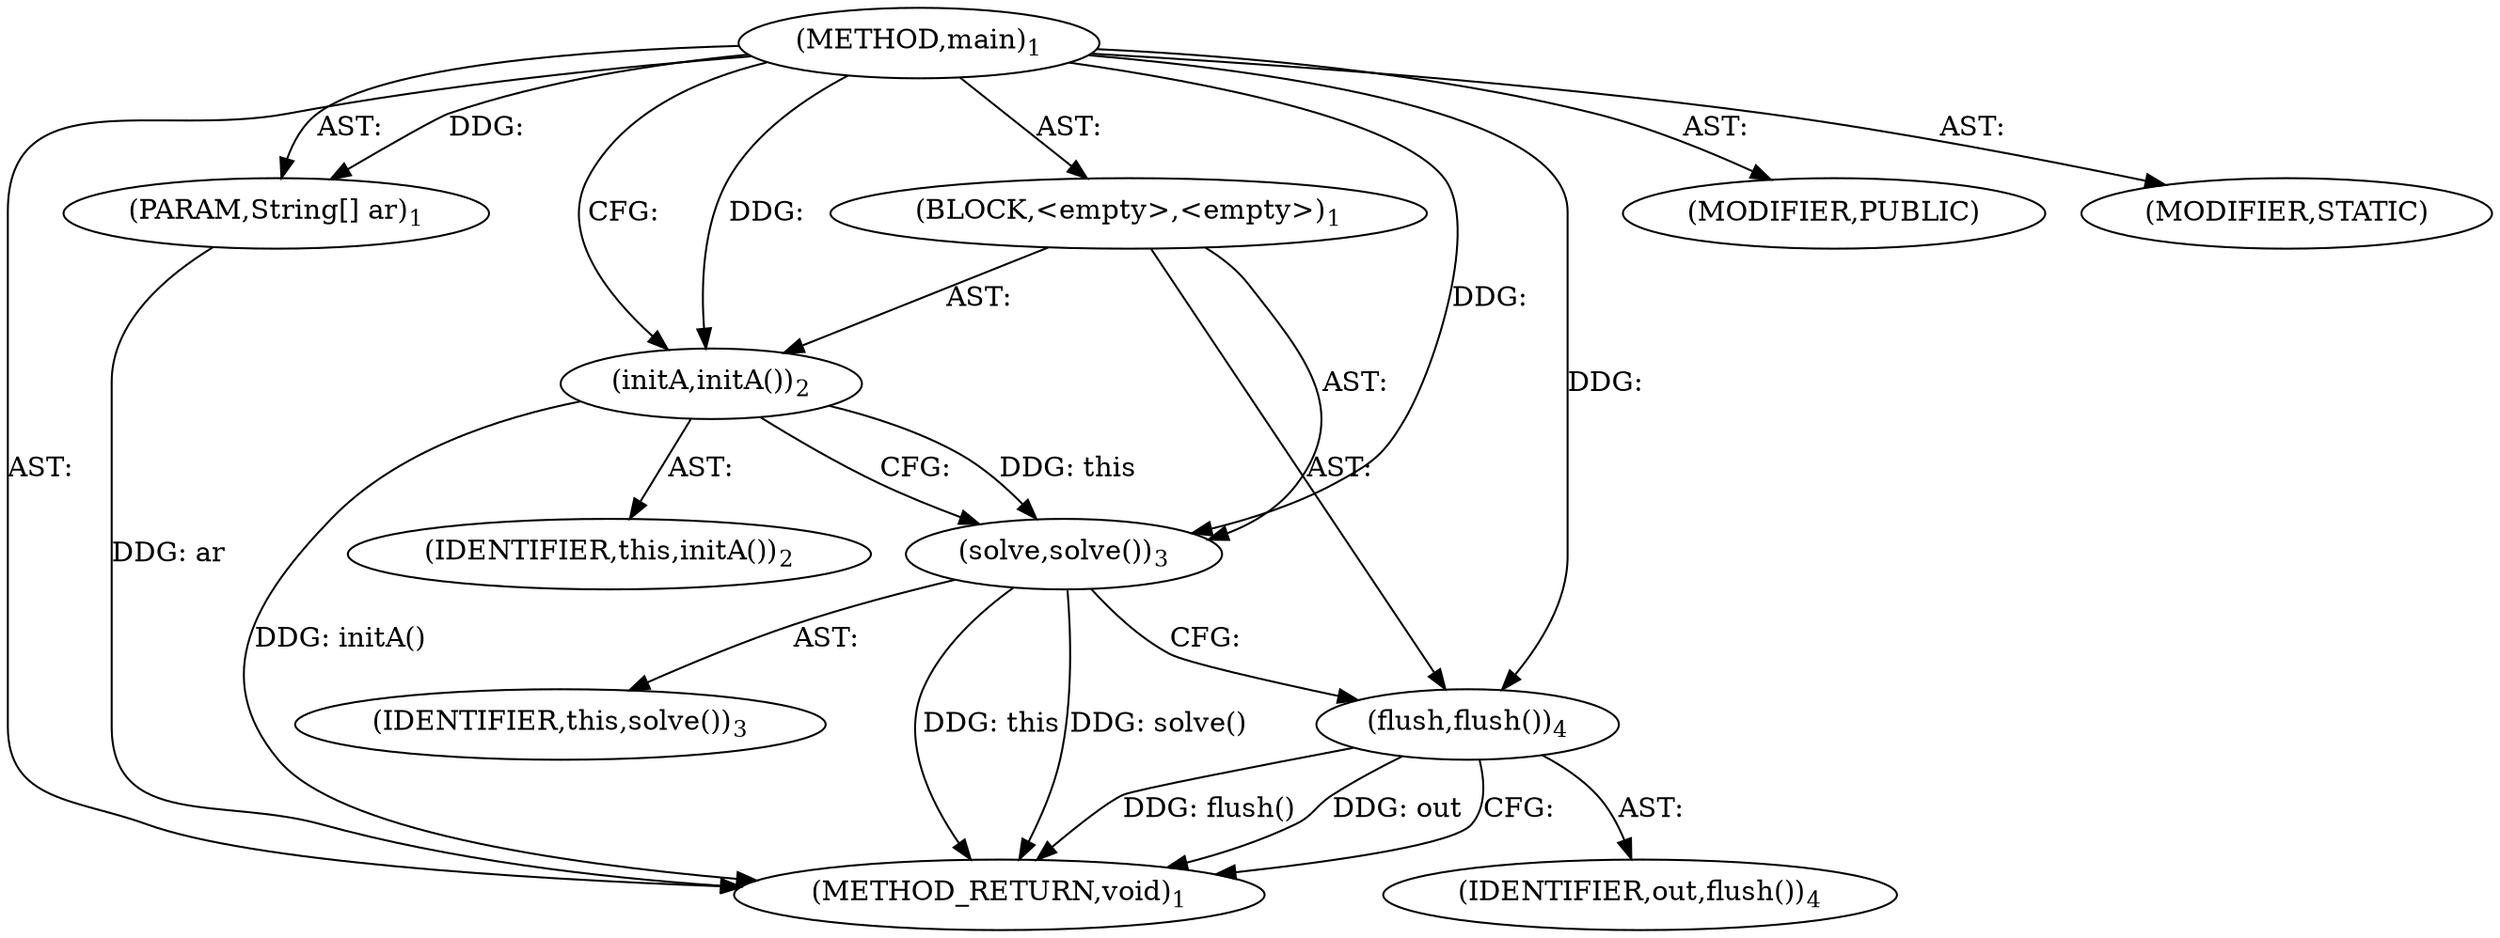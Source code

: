 digraph "main" {  
"17" [label = <(METHOD,main)<SUB>1</SUB>> ]
"18" [label = <(PARAM,String[] ar)<SUB>1</SUB>> ]
"19" [label = <(BLOCK,&lt;empty&gt;,&lt;empty&gt;)<SUB>1</SUB>> ]
"20" [label = <(initA,initA())<SUB>2</SUB>> ]
"21" [label = <(IDENTIFIER,this,initA())<SUB>2</SUB>> ]
"22" [label = <(solve,solve())<SUB>3</SUB>> ]
"23" [label = <(IDENTIFIER,this,solve())<SUB>3</SUB>> ]
"24" [label = <(flush,flush())<SUB>4</SUB>> ]
"25" [label = <(IDENTIFIER,out,flush())<SUB>4</SUB>> ]
"26" [label = <(MODIFIER,PUBLIC)> ]
"27" [label = <(MODIFIER,STATIC)> ]
"28" [label = <(METHOD_RETURN,void)<SUB>1</SUB>> ]
  "17" -> "18"  [ label = "AST: "] 
  "17" -> "19"  [ label = "AST: "] 
  "17" -> "26"  [ label = "AST: "] 
  "17" -> "27"  [ label = "AST: "] 
  "17" -> "28"  [ label = "AST: "] 
  "19" -> "20"  [ label = "AST: "] 
  "19" -> "22"  [ label = "AST: "] 
  "19" -> "24"  [ label = "AST: "] 
  "20" -> "21"  [ label = "AST: "] 
  "22" -> "23"  [ label = "AST: "] 
  "24" -> "25"  [ label = "AST: "] 
  "20" -> "22"  [ label = "CFG: "] 
  "22" -> "24"  [ label = "CFG: "] 
  "24" -> "28"  [ label = "CFG: "] 
  "17" -> "20"  [ label = "CFG: "] 
  "18" -> "28"  [ label = "DDG: ar"] 
  "20" -> "28"  [ label = "DDG: initA()"] 
  "22" -> "28"  [ label = "DDG: this"] 
  "22" -> "28"  [ label = "DDG: solve()"] 
  "24" -> "28"  [ label = "DDG: flush()"] 
  "24" -> "28"  [ label = "DDG: out"] 
  "17" -> "18"  [ label = "DDG: "] 
  "17" -> "20"  [ label = "DDG: "] 
  "20" -> "22"  [ label = "DDG: this"] 
  "17" -> "22"  [ label = "DDG: "] 
  "17" -> "24"  [ label = "DDG: "] 
}
